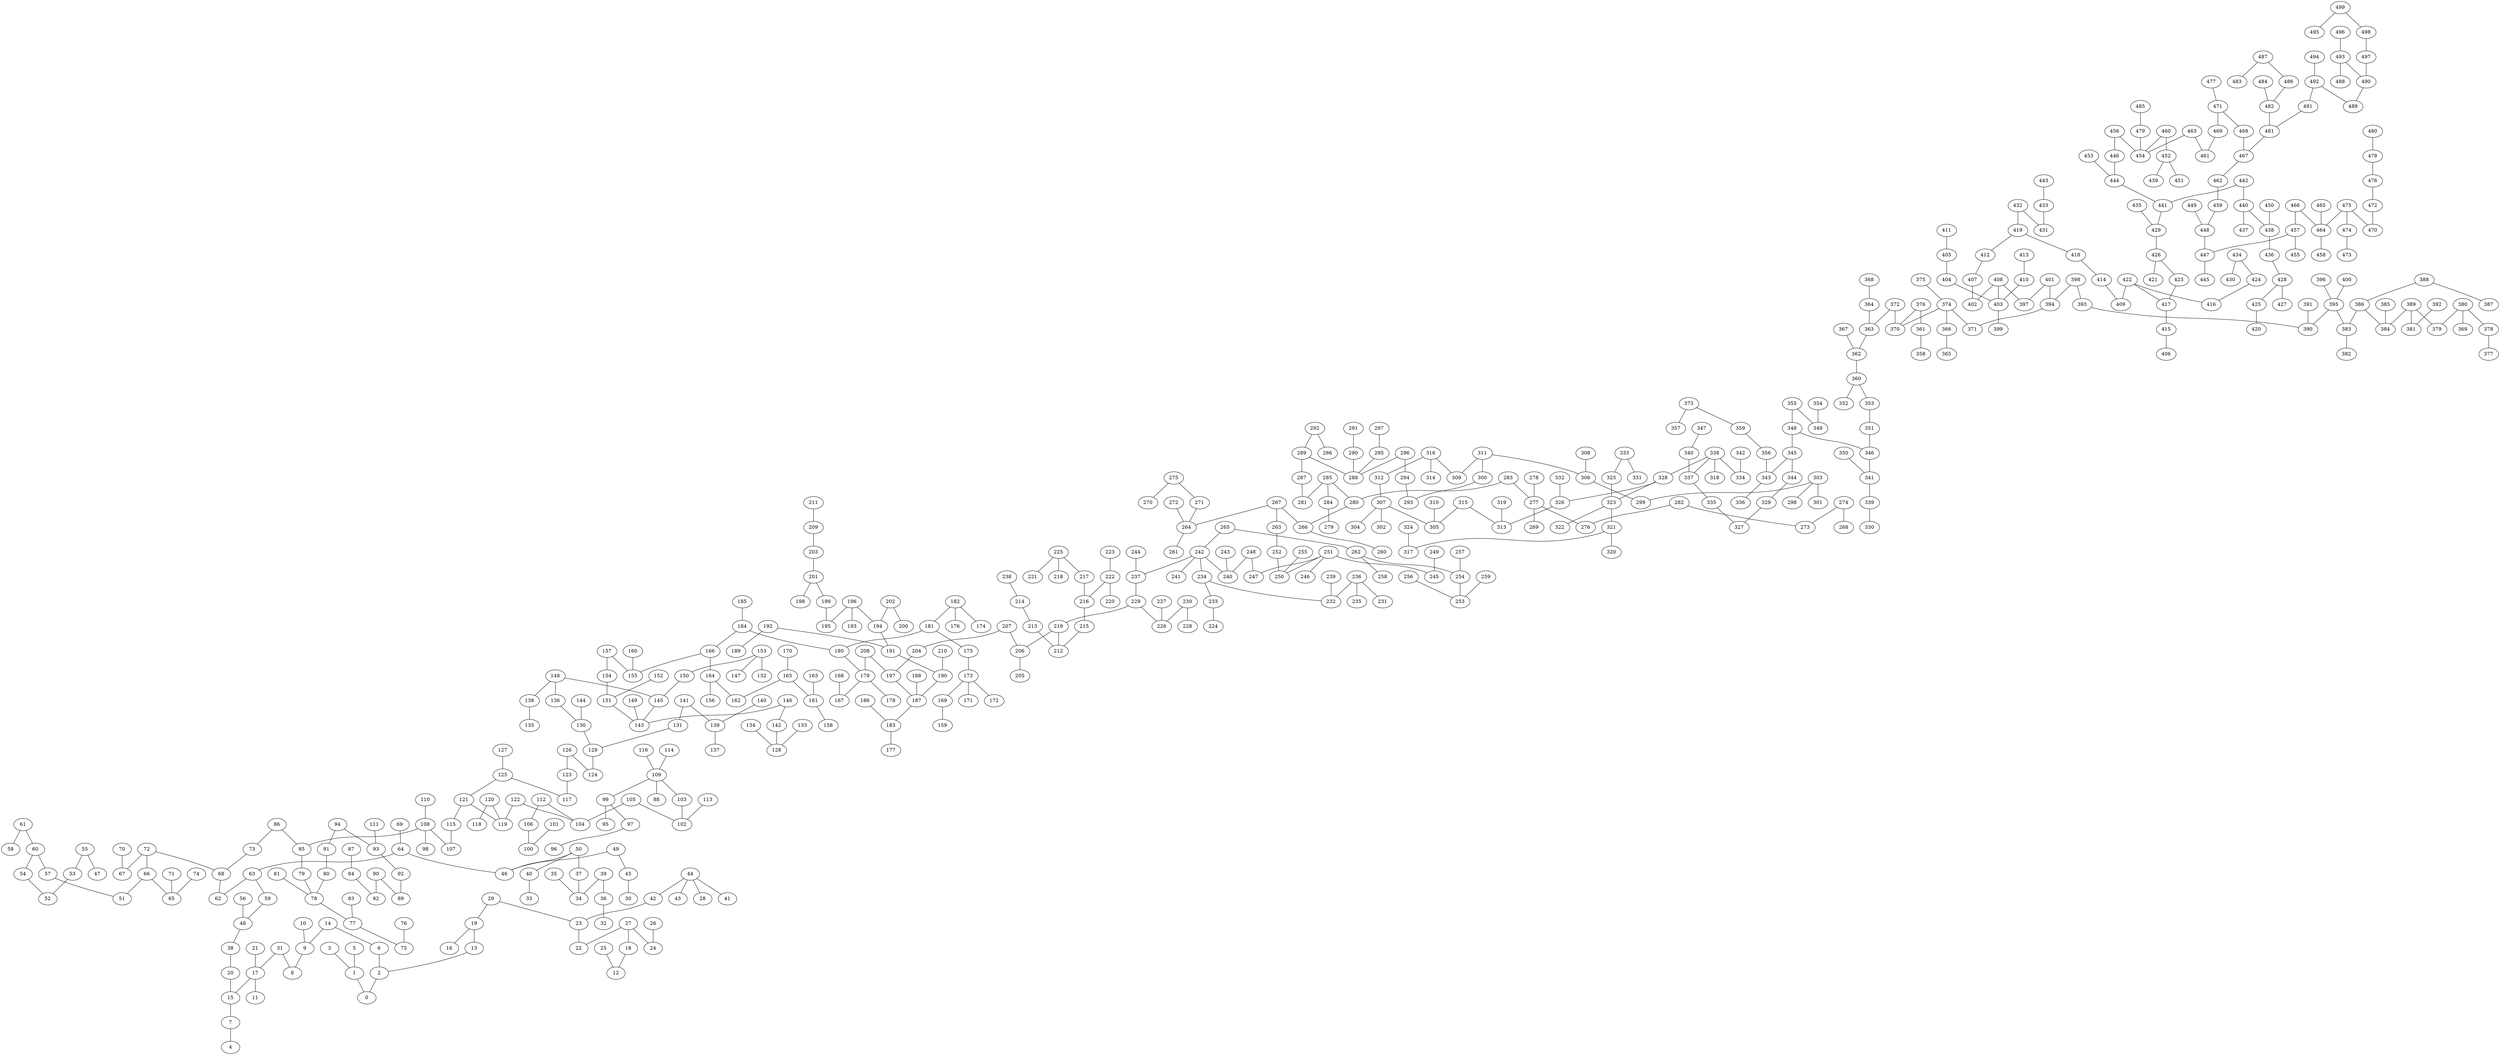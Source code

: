 graph{
3 -- 1;
149 -- 143;
494 -- 492;
350 -- 341;
191 -- 190;
498 -- 497;
380 -- 369;
248 -- 240;
401 -- 397;
251 -- 250;
145 -- 143;
296 -- 288;
31 -- 17;
459 -- 448;
230 -- 228;
374 -- 370;
345 -- 344;
287 -- 281;
285 -- 280;
184 -- 180;
204 -- 197;
236 -- 231;
311 -- 300;
316 -- 309;
311 -- 309;
285 -- 281;
443 -- 433;
263 -- 252;
242 -- 240;
238 -- 214;
61 -- 58;
236 -- 232;
497 -- 490;
410 -- 403;
213 -- 212;
29 -- 19;
57 -- 51;
385 -- 384;
196 -- 194;
110 -- 108;
35 -- 34;
479 -- 454;
423 -- 417;
94 -- 91;
429 -- 426;
449 -- 448;
71 -- 65;
386 -- 383;
496 -- 493;
25 -- 12;
120 -- 119;
64 -- 63;
152 -- 151;
485 -- 479;
217 -- 216;
392 -- 381;
400 -- 395;
446 -- 444;
469 -- 461;
395 -- 390;
87 -- 84;
434 -- 424;
150 -- 145;
476 -- 472;
239 -- 232;
332 -- 326;
442 -- 441;
53 -- 52;
207 -- 206;
72 -- 68;
272 -- 264;
432 -- 419;
290 -- 288;
450 -- 438;
308 -- 306;
10 -- 9;
444 -- 441;
411 -- 405;
182 -- 181;
101 -- 100;
50 -- 46;
466 -- 457;
492 -- 491;
70 -- 67;
209 -- 203;
396 -- 395;
353 -- 351;
433 -- 431;
307 -- 305;
482 -- 481;
340 -- 337;
252 -- 250;
404 -- 403;
465 -- 464;
251 -- 247;
422 -- 409;
359 -- 356;
207 -- 204;
348 -- 345;
296 -- 294;
294 -- 293;
407 -- 402;
394 -- 371;
300 -- 293;
401 -- 394;
216 -- 215;
362 -- 360;
408 -- 397;
90 -- 89;
277 -- 269;
242 -- 241;
333 -- 325;
210 -- 190;
225 -- 217;
165 -- 162;
80 -- 78;
256 -- 253;
83 -- 77;
14 -- 6;
460 -- 454;
163 -- 161;
111 -- 93;
303 -- 299;
376 -- 370;
23 -- 22;
355 -- 348;
199 -- 195;
295 -- 288;
127 -- 125;
105 -- 104;
292 -- 289;
18 -- 12;
328 -- 323;
471 -- 468;
428 -- 425;
182 -- 174;
146 -- 142;
466 -- 464;
234 -- 232;
395 -- 383;
367 -- 362;
63 -- 59;
380 -- 378;
472 -- 470;
39 -- 34;
255 -- 250;
398 -- 394;
311 -- 306;
173 -- 172;
113 -- 102;
321 -- 320;
154 -- 151;
72 -- 66;
251 -- 246;
493 -- 490;
157 -- 154;
432 -- 431;
424 -- 416;
202 -- 194;
312 -- 307;
68 -- 62;
487 -- 483;
428 -- 427;
378 -- 377;
55 -- 47;
203 -- 201;
267 -- 264;
164 -- 162;
59 -- 48;
338 -- 337;
125 -- 121;
49 -- 46;
284 -- 279;
27 -- 24;
266 -- 260;
123 -- 117;
348 -- 346;
77 -- 75;
78 -- 77;
112 -- 104;
60 -- 57;
408 -- 402;
244 -- 237;
197 -- 187;
419 -- 418;
484 -- 482;
64 -- 46;
99 -- 95;
337 -- 335;
37 -- 34;
324 -- 317;
44 -- 42;
398 -- 393;
282 -- 276;
225 -- 221;
448 -- 447;
173 -- 169;
170 -- 165;
343 -- 336;
316 -- 312;
405 -- 404;
148 -- 138;
475 -- 474;
27 -- 18;
408 -- 403;
388 -- 387;
341 -- 339;
467 -- 462;
355 -- 349;
29 -- 23;
222 -- 220;
39 -- 36;
99 -- 97;
168 -- 167;
374 -- 371;
44 -- 43;
393 -- 390;
425 -- 420;
438 -- 436;
40 -- 33;
50 -- 37;
345 -- 343;
44 -- 28;
478 -- 476;
192 -- 191;
413 -- 410;
136 -- 130;
60 -- 54;
383 -- 382;
66 -- 51;
31 -- 8;
208 -- 179;
115 -- 107;
264 -- 261;
262 -- 254;
79 -- 78;
356 -- 343;
373 -- 357;
86 -- 73;
435 -- 429;
292 -- 286;
72 -- 67;
69 -- 64;
219 -- 212;
116 -- 109;
184 -- 166;
201 -- 198;
85 -- 79;
2 -- 0;
315 -- 313;
282 -- 273;
453 -- 444;
278 -- 277;
6 -- 2;
186 -- 183;
493 -- 488;
108 -- 98;
94 -- 93;
354 -- 349;
66 -- 65;
403 -- 399;
280 -- 266;
360 -- 352;
166 -- 155;
26 -- 24;
477 -- 471;
93 -- 92;
166 -- 164;
426 -- 421;
316 -- 314;
223 -- 222;
227 -- 226;
142 -- 128;
418 -- 414;
19 -- 16;
108 -- 85;
310 -- 305;
376 -- 361;
202 -- 200;
265 -- 262;
474 -- 473;
38 -- 20;
375 -- 374;
414 -- 409;
323 -- 321;
112 -- 106;
179 -- 178;
233 -- 224;
7 -- 4;
468 -- 467;
374 -- 366;
140 -- 139;
139 -- 137;
289 -- 288;
480 -- 478;
285 -- 284;
36 -- 32;
183 -- 177;
109 -- 88;
242 -- 234;
48 -- 38;
333 -- 331;
361 -- 358;
307 -- 304;
148 -- 136;
440 -- 437;
452 -- 451;
234 -- 233;
487 -- 486;
1 -- 0;
185 -- 184;
267 -- 266;
267 -- 263;
126 -- 124;
326 -- 313;
471 -- 469;
5 -- 1;
211 -- 209;
271 -- 264;
242 -- 237;
180 -- 179;
351 -- 346;
151 -- 143;
419 -- 412;
329 -- 327;
415 -- 406;
144 -- 130;
215 -- 212;
307 -- 302;
131 -- 129;
146 -- 143;
441 -- 429;
373 -- 359;
230 -- 226;
391 -- 390;
42 -- 23;
491 -- 481;
388 -- 386;
114 -- 109;
61 -- 60;
319 -- 313;
481 -- 467;
426 -- 423;
14 -- 9;
389 -- 384;
249 -- 245;
190 -- 187;
160 -- 155;
153 -- 150;
122 -- 119;
342 -- 334;
125 -- 117;
86 -- 85;
103 -- 102;
456 -- 446;
9 -- 8;
76 -- 75;
91 -- 80;
328 -- 326;
289 -- 287;
475 -- 464;
257 -- 254;
237 -- 229;
208 -- 197;
315 -- 305;
372 -- 363;
219 -- 206;
248 -- 247;
412 -- 407;
229 -- 219;
157 -- 155;
363 -- 362;
338 -- 328;
360 -- 353;
56 -- 48;
344 -- 329;
265 -- 242;
364 -- 363;
463 -- 454;
457 -- 447;
243 -- 240;
222 -- 216;
21 -- 17;
214 -- 213;
74 -- 65;
194 -- 191;
490 -- 489;
17 -- 11;
63 -- 62;
306 -- 299;
347 -- 340;
499 -- 498;
130 -- 129;
109 -- 99;
196 -- 193;
492 -- 489;
169 -- 159;
434 -- 430;
275 -- 270;
463 -- 461;
81 -- 78;
389 -- 381;
55 -- 53;
73 -- 68;
27 -- 22;
133 -- 128;
475 -- 470;
486 -- 482;
229 -- 226;
303 -- 301;
323 -- 322;
17 -- 15;
325 -- 323;
277 -- 276;
109 -- 103;
141 -- 131;
335 -- 327;
338 -- 334;
386 -- 384;
499 -- 495;
275 -- 271;
92 -- 89;
122 -- 104;
201 -- 199;
19 -- 13;
274 -- 268;
165 -- 161;
291 -- 290;
283 -- 280;
20 -- 15;
389 -- 379;
45 -- 30;
368 -- 364;
206 -- 205;
121 -- 119;
50 -- 40;
13 -- 2;
452 -- 439;
422 -- 416;
442 -- 440;
297 -- 295;
262 -- 258;
49 -- 45;
447 -- 445;
181 -- 175;
181 -- 180;
97 -- 96;
274 -- 273;
188 -- 187;
84 -- 82;
372 -- 370;
182 -- 176;
175 -- 173;
164 -- 156;
106 -- 100;
440 -- 438;
259 -- 253;
173 -- 171;
303 -- 298;
121 -- 115;
153 -- 132;
456 -- 454;
236 -- 235;
417 -- 415;
462 -- 459;
464 -- 458;
339 -- 330;
380 -- 379;
254 -- 253;
346 -- 341;
283 -- 277;
15 -- 7;
161 -- 158;
141 -- 139;
366 -- 365;
338 -- 318;
134 -- 128;
105 -- 102;
90 -- 82;
126 -- 123;
138 -- 135;
187 -- 183;
44 -- 41;
148 -- 145;
192 -- 189;
179 -- 167;
457 -- 455;
225 -- 218;
436 -- 428;
251 -- 245;
120 -- 118;
153 -- 147;
460 -- 452;
54 -- 52;
321 -- 317;
422 -- 417;
196 -- 195;
129 -- 124;
108 -- 107;
}
